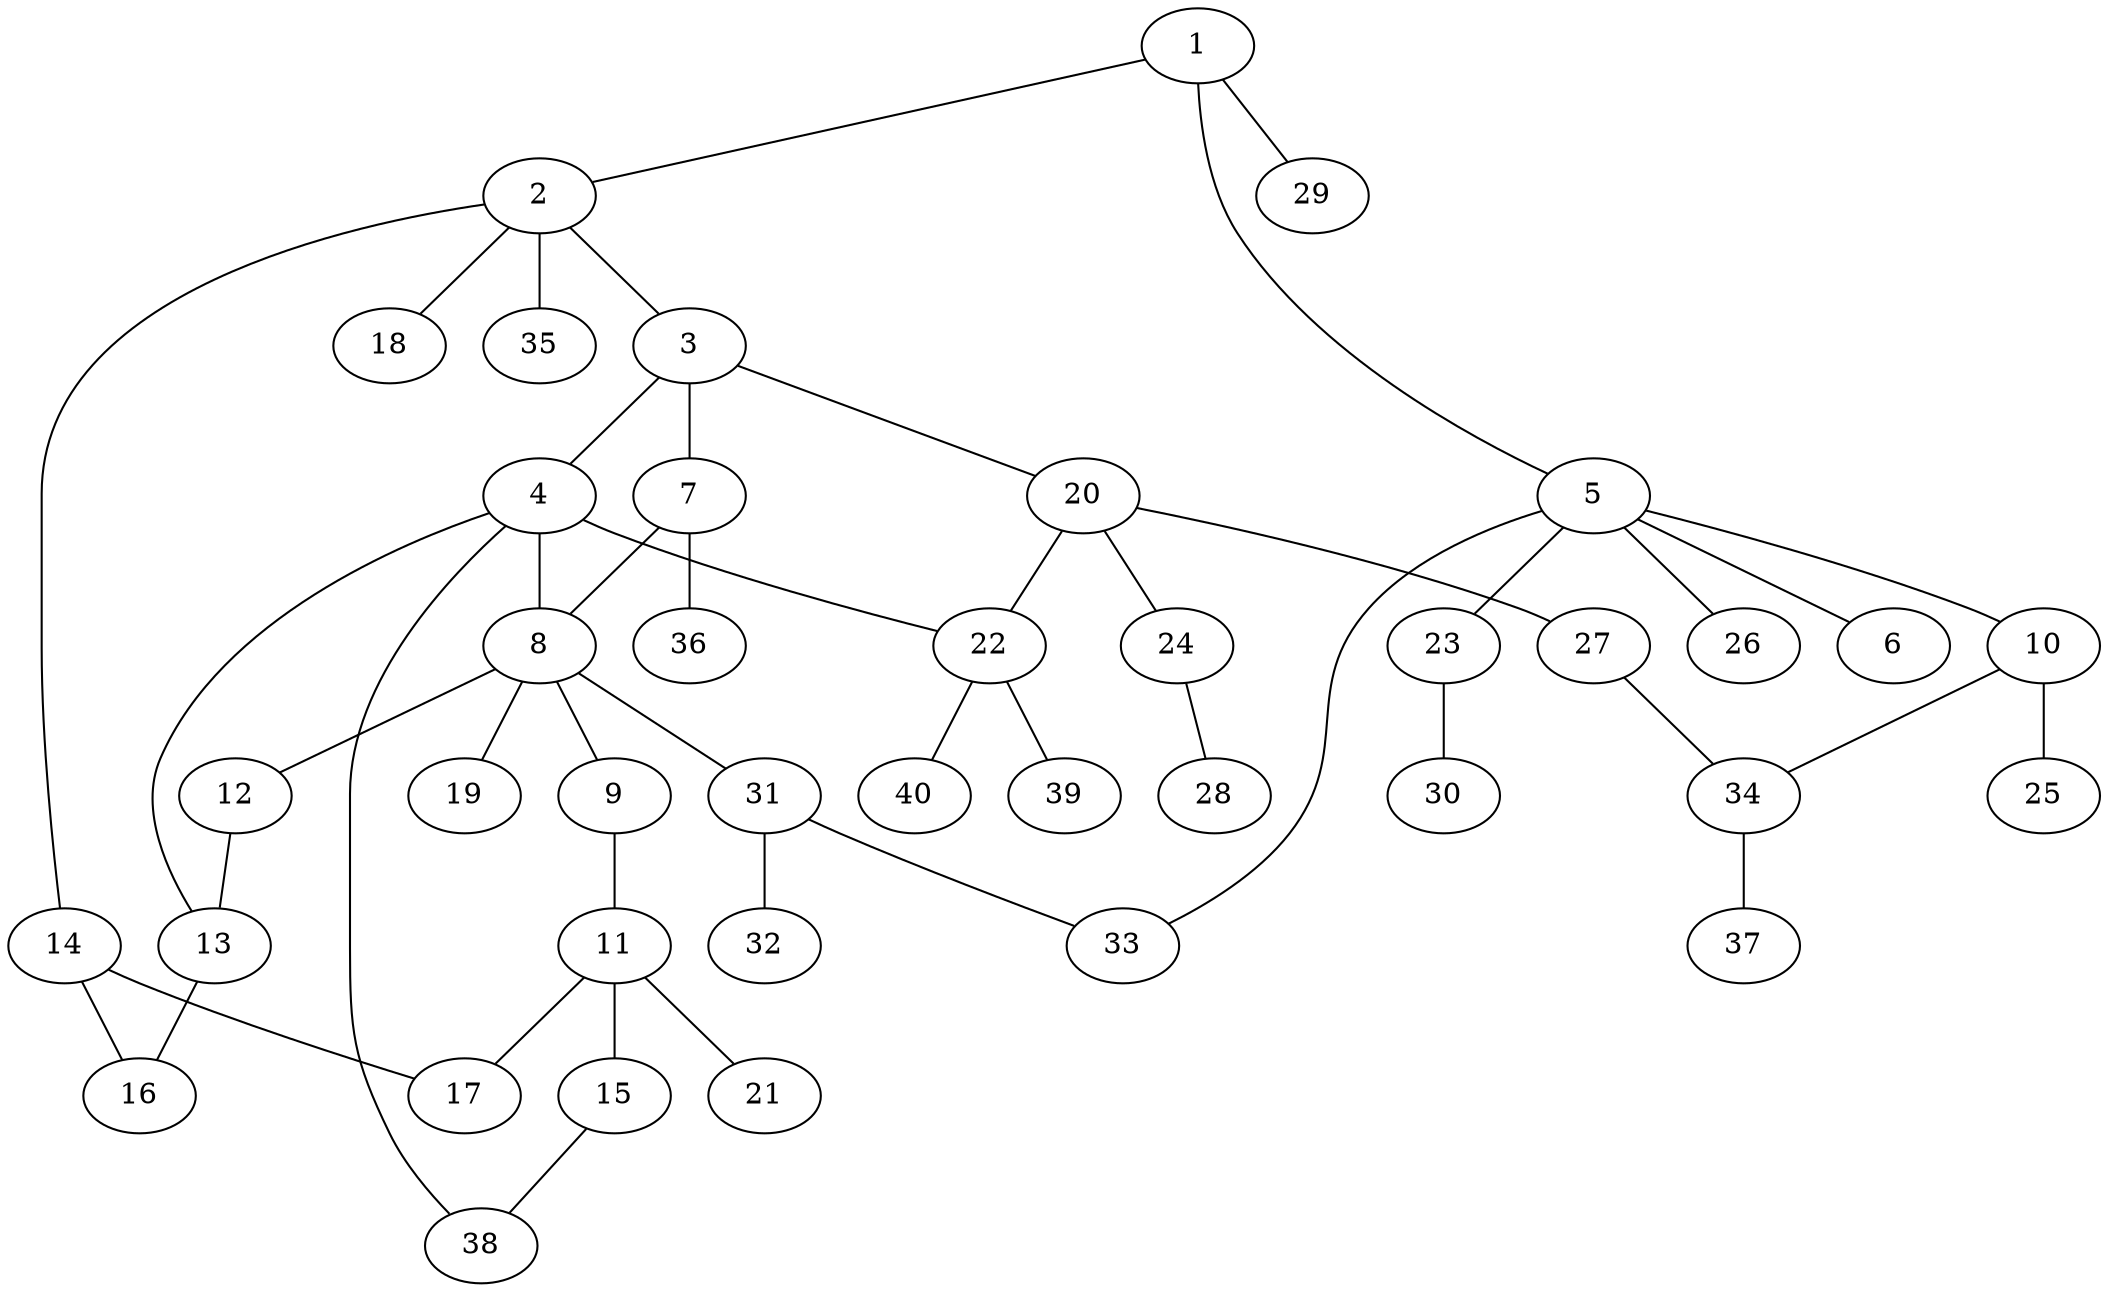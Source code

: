 graph graphname {1--2
1--5
1--29
2--3
2--14
2--18
2--35
3--4
3--7
3--20
4--8
4--13
4--22
4--38
5--6
5--10
5--23
5--26
5--33
7--8
7--36
8--9
8--12
8--19
8--31
9--11
10--25
10--34
11--15
11--17
11--21
12--13
13--16
14--16
14--17
15--38
20--22
20--24
20--27
22--39
22--40
23--30
24--28
27--34
31--32
31--33
34--37
}